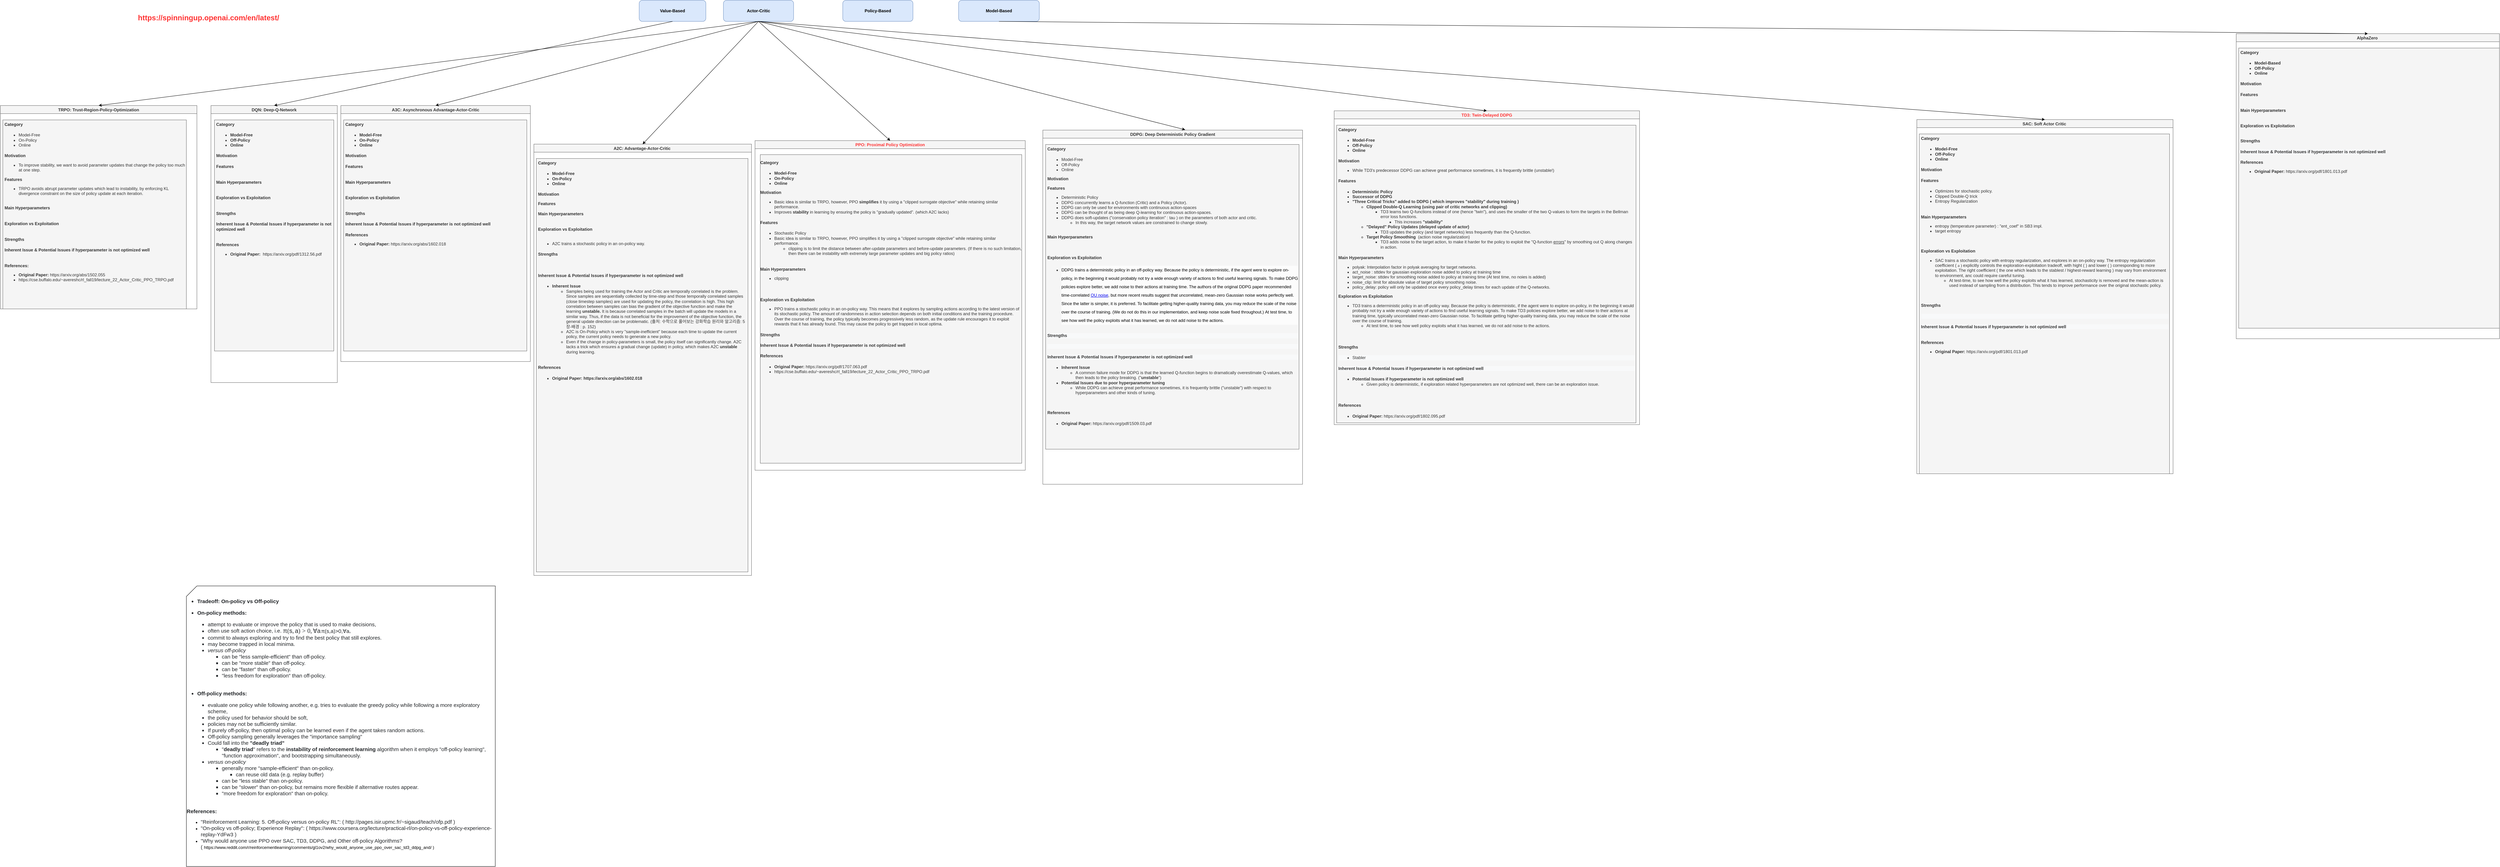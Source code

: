 <mxfile version="16.6.5" type="github">
  <diagram id="C6ajFAXD9YbaNOLWoi_T" name="Page-1">
    <mxGraphModel dx="4033" dy="826" grid="1" gridSize="10" guides="1" tooltips="1" connect="1" arrows="1" fold="1" page="1" pageScale="1" pageWidth="850" pageHeight="1100" math="0" shadow="0">
      <root>
        <mxCell id="0" />
        <mxCell id="1" parent="0" />
        <mxCell id="YbYtTpRhRQgzlhM_GOdo-1" value="&lt;b&gt;Policy-Based&lt;/b&gt;" style="rounded=1;whiteSpace=wrap;html=1;fillColor=#dae8fc;strokeColor=#6c8ebf;" parent="1" vertex="1">
          <mxGeometry x="270" y="20" width="200" height="60" as="geometry" />
        </mxCell>
        <mxCell id="YbYtTpRhRQgzlhM_GOdo-2" value="&lt;b&gt;Model-Based&lt;/b&gt;" style="rounded=1;whiteSpace=wrap;html=1;fillColor=#dae8fc;strokeColor=#6c8ebf;" parent="1" vertex="1">
          <mxGeometry x="600" y="20" width="230" height="60" as="geometry" />
        </mxCell>
        <mxCell id="YbYtTpRhRQgzlhM_GOdo-3" value="&lt;b&gt;Value-Based&lt;/b&gt;" style="rounded=1;whiteSpace=wrap;html=1;fillColor=#dae8fc;strokeColor=#6c8ebf;" parent="1" vertex="1">
          <mxGeometry x="-310" y="20" width="190" height="60" as="geometry" />
        </mxCell>
        <mxCell id="YbYtTpRhRQgzlhM_GOdo-5" value="A2C: Advantage-Actor-Critic " style="swimlane;rounded=0;labelBackgroundColor=none;sketch=0;fontColor=#333333;strokeColor=#666666;fillColor=#f5f5f5;" parent="1" vertex="1">
          <mxGeometry x="-610" y="430" width="620" height="1230" as="geometry" />
        </mxCell>
        <mxCell id="YbYtTpRhRQgzlhM_GOdo-6" value="&lt;h4&gt;Category&lt;/h4&gt;&lt;div&gt;&lt;ul&gt;&lt;li&gt;&lt;b&gt;Model-Free&lt;/b&gt;&lt;/li&gt;&lt;li&gt;&lt;b&gt;On-Policy&lt;/b&gt;&lt;/li&gt;&lt;li&gt;&lt;b&gt;Online&lt;/b&gt;&lt;/li&gt;&lt;/ul&gt;&lt;/div&gt;&lt;h4&gt;&lt;div&gt;&lt;/div&gt;&lt;/h4&gt;&lt;h4&gt;&lt;div&gt;&lt;div style=&quot;font-weight: 400&quot;&gt;&lt;b&gt;Motivation&lt;/b&gt;&lt;/div&gt;&lt;div style=&quot;font-weight: 400&quot;&gt;&lt;ul&gt;&lt;/ul&gt;&lt;/div&gt;&lt;/div&gt;&lt;div&gt;Features&lt;/div&gt;&lt;div style=&quot;font-weight: 400&quot;&gt;&lt;br&gt;&lt;/div&gt;&lt;div style=&quot;font-weight: 400&quot;&gt;&lt;b&gt;Main Hyperparameters&lt;/b&gt;&lt;/div&gt;&lt;div style=&quot;font-weight: 400&quot;&gt;&lt;b&gt;&lt;br&gt;&lt;/b&gt;&lt;/div&gt;&lt;/h4&gt;&lt;h4&gt;&lt;div style=&quot;font-weight: 400&quot;&gt;&lt;b&gt;Exploration vs Exploitation&lt;/b&gt;&lt;/div&gt;&lt;div&gt;&lt;b&gt;&lt;br&gt;&lt;/b&gt;&lt;/div&gt;&lt;div&gt;&lt;ul&gt;&lt;li&gt;&lt;span style=&quot;font-weight: 400&quot;&gt;A2C trains a stochastic policy in an on-policy way.&amp;nbsp;&lt;/span&gt;&lt;/li&gt;&lt;/ul&gt;&lt;/div&gt;&lt;div&gt;&lt;/div&gt;&lt;div&gt;&lt;div style=&quot;font-weight: 400&quot;&gt;&lt;/div&gt;&lt;div style=&quot;font-weight: 400&quot;&gt;&lt;ul&gt;&lt;/ul&gt;&lt;/div&gt;&lt;/div&gt;&lt;/h4&gt;&lt;h4 style=&quot;font-family: &amp;#34;helvetica&amp;#34;&quot;&gt;&lt;div style=&quot;display: inline&quot;&gt;Strengths&lt;/div&gt;&lt;/h4&gt;&lt;div&gt;&lt;div style=&quot;display: inline&quot;&gt;&lt;br&gt;&lt;/div&gt;&lt;/div&gt;&lt;h4&gt;&lt;div style=&quot;display: inline&quot;&gt;Inherent Issue &amp;amp; Potential Issues if hyperparameter is not optimized well&lt;/div&gt;&lt;/h4&gt;&lt;div&gt;&lt;ul&gt;&lt;li&gt;&lt;b&gt;Inherent Issue&lt;/b&gt;&lt;/li&gt;&lt;ul&gt;&lt;li&gt;Samples being used for training the Actor and Critic are temporally correlated is the problem. Since samples are sequentially collected by time-step and those temporally correlated samples (close timestep samples) are used for updating the policy, the correlation is high. This high correlation between samples can bias the gradient of the objective function and make the learning &lt;b&gt;unstable. &lt;/b&gt;It is because correlated samples in the batch will update the models in a similar way. Thus, if the data is not beneficial for the improvement of the objective function, the general update direction can be problematic. (출처: 수학으로 풀어보는 강화학습 원리와 알고리즘: 5장-배경 : p. 152)&lt;/li&gt;&lt;li&gt;A2C is On-Policy which is very &quot;sample-inefficient&quot; because each time to update the current policy, the current policy needs to generate a new policy.&lt;/li&gt;&lt;li&gt;Even if the change in policy-parameters is small, the policy itself can significantly change. A2C lacks a trick which ensures a gradual change (update) in policy, which makes A2C &lt;b&gt;unstable &lt;/b&gt;during learning.&lt;/li&gt;&lt;/ul&gt;&lt;/ul&gt;&lt;/div&gt;&lt;h4&gt;&lt;div&gt;&lt;br&gt;&lt;/div&gt;&lt;div&gt;References&lt;/div&gt;&lt;div&gt;&lt;ul&gt;&lt;/ul&gt;&lt;/div&gt;&lt;/h4&gt;&lt;h4&gt;&lt;div style=&quot;font-weight: 400&quot;&gt;&lt;/div&gt;&lt;div&gt;&lt;ul&gt;&lt;li&gt;&lt;b&gt;Original Paper:&amp;nbsp;&lt;/b&gt;https://arxiv.org/abs/1602.018&lt;/li&gt;&lt;/ul&gt;&lt;/div&gt;&lt;/h4&gt;" style="text;html=1;strokeColor=#666666;fillColor=#f5f5f5;spacing=5;spacingTop=-20;whiteSpace=wrap;overflow=hidden;rounded=0;labelBackgroundColor=none;sketch=0;fontColor=#333333;" parent="YbYtTpRhRQgzlhM_GOdo-5" vertex="1">
          <mxGeometry x="7" y="41" width="603" height="1179" as="geometry" />
        </mxCell>
        <mxCell id="YbYtTpRhRQgzlhM_GOdo-10" value="PPO: Proximal Policy Optimization" style="swimlane;rounded=0;labelBackgroundColor=none;sketch=0;fontColor=#FF3333;strokeColor=#666666;fillColor=#f5f5f5;startSize=23;whiteSpace=wrap;html=1;" parent="1" vertex="1">
          <mxGeometry x="20" y="420" width="770" height="940" as="geometry" />
        </mxCell>
        <mxCell id="YbYtTpRhRQgzlhM_GOdo-11" value="&lt;h4&gt;Category&lt;/h4&gt;&lt;div&gt;&lt;ul&gt;&lt;li&gt;&lt;b&gt;Model-Free&lt;/b&gt;&lt;/li&gt;&lt;li&gt;&lt;b&gt;On-Policy&lt;/b&gt;&lt;/li&gt;&lt;li&gt;&lt;b&gt;Online&lt;/b&gt;&lt;br&gt;&lt;/li&gt;&lt;/ul&gt;&lt;div&gt;&lt;b&gt;Motivation&lt;/b&gt;&lt;/div&gt;&lt;/div&gt;&lt;div&gt;&lt;ul&gt;&lt;li&gt;Basic idea is similar to TRPO, however, PPO &lt;b&gt;simplifies &lt;/b&gt;it by using a &quot;clipped surrogate objective&quot; while retaining similar performance.&lt;/li&gt;&lt;li&gt;Improves &lt;b&gt;stability &lt;/b&gt;in learning&lt;b&gt;&amp;nbsp;&lt;/b&gt;by ensuring the policy is &quot;gradually updated&quot;. (which A2C lacks)&lt;/li&gt;&lt;/ul&gt;&lt;/div&gt;&lt;h4&gt;Features&lt;br&gt;&lt;/h4&gt;&lt;div&gt;&lt;ul&gt;&lt;li&gt;Stochastic Policy&lt;/li&gt;&lt;li&gt;Basic idea is similar to TRPO, however, PPO simplifies it by using a &quot;clipped surrogate objective&quot; while retaining similar performance.&lt;/li&gt;&lt;ul&gt;&lt;li&gt;clipping is to limit the distance between after-update parameters and before-update parameters. (If there is no such limitation, then there can be instability with extremely large parameter updates and big policy ratios)&lt;/li&gt;&lt;/ul&gt;&lt;/ul&gt;&lt;/div&gt;&lt;h4&gt;&lt;div style=&quot;font-weight: 400&quot;&gt;&lt;br&gt;&lt;/div&gt;&lt;div style=&quot;font-weight: 400&quot;&gt;&lt;b&gt;Main Hyperparameters&lt;/b&gt;&lt;/div&gt;&lt;div&gt;&lt;ul&gt;&lt;li&gt;&lt;span style=&quot;font-weight: normal&quot;&gt;clipping&amp;nbsp;&lt;/span&gt;&lt;/li&gt;&lt;/ul&gt;&lt;/div&gt;&lt;/h4&gt;&lt;div&gt;&lt;div style=&quot;display: inline&quot;&gt;&lt;br&gt;&lt;/div&gt;&lt;/div&gt;&lt;h4&gt;&lt;div style=&quot;font-weight: 400&quot;&gt;&lt;b&gt;Exploration vs Exploitation&lt;/b&gt;&lt;/div&gt;&lt;div&gt;&lt;ul&gt;&lt;li&gt;&lt;span style=&quot;font-weight: normal&quot;&gt;PPO trains a stochastic policy in an on-policy way. This means that it explores by sampling actions according to the latest version of its stochastic policy. The amount of randomness in action selection depends on both initial conditions and the training procedure. Over the course of training, the policy typically becomes progressively less random, as the update rule encourages it to exploit rewards that it has already found. This may cause the policy to get trapped in local optima.&lt;/span&gt;&lt;/li&gt;&lt;/ul&gt;&lt;/div&gt;&lt;div&gt;&lt;div style=&quot;font-weight: 400&quot;&gt;&lt;/div&gt;&lt;div style=&quot;font-weight: 400&quot;&gt;&lt;ul&gt;&lt;/ul&gt;&lt;/div&gt;&lt;/div&gt;&lt;/h4&gt;&lt;div&gt;&lt;h4 style=&quot;font-family: &amp;#34;helvetica&amp;#34;&quot;&gt;&lt;div style=&quot;display: inline&quot;&gt;&lt;/div&gt;&lt;/h4&gt;&lt;h4 style=&quot;font-family: &amp;#34;helvetica&amp;#34;&quot;&gt;&lt;div style=&quot;display: inline&quot;&gt;Strengths&lt;/div&gt;&lt;/h4&gt;&lt;h4 style=&quot;font-family: &amp;#34;helvetica&amp;#34;&quot;&gt;&lt;div style=&quot;display: inline&quot;&gt;Inherent Issue &amp;amp; Potential Issues if hyperparameter is not optimized well&lt;/div&gt;&lt;/h4&gt;&lt;/div&gt;&lt;div&gt;&lt;ul&gt;&lt;/ul&gt;&lt;/div&gt;&lt;h4&gt;&lt;span&gt;References&lt;/span&gt;&lt;br&gt;&lt;/h4&gt;&lt;h4&gt;&lt;div&gt;&lt;ul&gt;&lt;li style=&quot;font-weight: 400&quot;&gt;&lt;b&gt;Original Paper:&amp;nbsp;&lt;/b&gt;https://arxiv.org/pdf/1707.063.pdf&lt;/li&gt;&lt;li&gt;&lt;span style=&quot;font-weight: 400&quot;&gt;https://cse.buffalo.edu/~avereshc/rl_fall19/lecture_22_Actor_Critic_PPO_TRPO.pdf&lt;/span&gt;&lt;br&gt;&lt;/li&gt;&lt;/ul&gt;&lt;/div&gt;&lt;/h4&gt;" style="text;html=1;strokeColor=#666666;fillColor=#f5f5f5;spacing=5;spacingTop=-20;whiteSpace=wrap;overflow=width;rounded=0;labelBackgroundColor=none;sketch=0;fontColor=#333333;autosize=0;resizeWidth=0;resizeHeight=0;portConstraint=east;resizable=1;" parent="YbYtTpRhRQgzlhM_GOdo-10" vertex="1">
          <mxGeometry x="15" y="40" width="745" height="880" as="geometry" />
        </mxCell>
        <mxCell id="TKeSVajwGm7OFkNbOXrX-13" style="edgeStyle=orthogonalEdgeStyle;rounded=0;orthogonalLoop=1;jettySize=auto;html=1;exitX=1;exitY=0.5;exitDx=0;exitDy=0;fontColor=#FF3333;" parent="YbYtTpRhRQgzlhM_GOdo-10" source="YbYtTpRhRQgzlhM_GOdo-11" target="YbYtTpRhRQgzlhM_GOdo-11" edge="1">
          <mxGeometry relative="1" as="geometry" />
        </mxCell>
        <mxCell id="YbYtTpRhRQgzlhM_GOdo-12" value="A3C: Asynchronous Advantage-Actor-Critic" style="swimlane;rounded=0;labelBackgroundColor=none;sketch=0;fontColor=#333333;strokeColor=#666666;fillColor=#f5f5f5;" parent="1" vertex="1">
          <mxGeometry x="-1160" y="320" width="540" height="730" as="geometry" />
        </mxCell>
        <mxCell id="YbYtTpRhRQgzlhM_GOdo-13" value="&lt;h4&gt;Category&lt;/h4&gt;&lt;div&gt;&lt;ul&gt;&lt;li&gt;&lt;b&gt;Model-Free&lt;/b&gt;&lt;/li&gt;&lt;li&gt;&lt;b&gt;On-Policy&lt;/b&gt;&lt;/li&gt;&lt;li&gt;&lt;b&gt;Online&lt;/b&gt;&lt;/li&gt;&lt;/ul&gt;&lt;/div&gt;&lt;h4&gt;&lt;div style=&quot;font-weight: 400&quot;&gt;&lt;b&gt;Motivation&lt;/b&gt;&lt;/div&gt;&lt;div style=&quot;font-weight: 400&quot;&gt;&lt;ul&gt;&lt;/ul&gt;&lt;/div&gt;&lt;/h4&gt;&lt;h4&gt;Features&lt;br&gt;&lt;/h4&gt;&lt;h4&gt;&lt;div style=&quot;font-weight: 400&quot;&gt;&lt;br&gt;&lt;/div&gt;&lt;div style=&quot;font-weight: 400&quot;&gt;&lt;b&gt;Main Hyperparameters&lt;/b&gt;&lt;/div&gt;&lt;div style=&quot;font-weight: 400&quot;&gt;&lt;b&gt;&lt;br&gt;&lt;/b&gt;&lt;/div&gt;&lt;/h4&gt;&lt;h4&gt;&lt;div style=&quot;font-weight: 400&quot;&gt;&lt;b&gt;Exploration vs Exploitation&lt;/b&gt;&lt;/div&gt;&lt;div&gt;&lt;b&gt;&lt;br&gt;&lt;/b&gt;&lt;/div&gt;&lt;div&gt;&lt;/div&gt;&lt;/h4&gt;&lt;h4 style=&quot;font-family: &amp;#34;helvetica&amp;#34;&quot;&gt;&lt;div style=&quot;display: inline&quot;&gt;Strengths&lt;/div&gt;&lt;/h4&gt;&lt;h4&gt;&lt;div style=&quot;font-weight: 400&quot;&gt;&lt;/div&gt;&lt;/h4&gt;&lt;h4&gt;&lt;div style=&quot;display: inline&quot;&gt;Inherent Issue &amp;amp; Potential Issues if hyperparameter is not optimized well&lt;/div&gt;&lt;/h4&gt;&lt;h4&gt;&lt;div style=&quot;font-weight: 400&quot;&gt;&lt;ul&gt;&lt;/ul&gt;&lt;/div&gt;&lt;/h4&gt;&lt;h4&gt;&lt;div style=&quot;font-weight: 400&quot;&gt;&lt;b&gt;References&lt;/b&gt;&lt;/div&gt;&lt;div style=&quot;font-weight: 400&quot;&gt;&lt;ul&gt;&lt;li&gt;&lt;b&gt;Original Paper:&amp;nbsp;&lt;/b&gt;https://arxiv.org/abs/1602.018&lt;/li&gt;&lt;/ul&gt;&lt;/div&gt;&lt;/h4&gt;" style="text;html=1;strokeColor=#666666;fillColor=#f5f5f5;spacing=5;spacingTop=-20;whiteSpace=wrap;overflow=hidden;rounded=0;labelBackgroundColor=none;sketch=0;fontColor=#333333;" parent="YbYtTpRhRQgzlhM_GOdo-12" vertex="1">
          <mxGeometry x="8" y="41" width="522" height="659" as="geometry" />
        </mxCell>
        <mxCell id="YbYtTpRhRQgzlhM_GOdo-14" value="DDPG: Deep Deterministic Policy Gradient" style="swimlane;rounded=0;labelBackgroundColor=none;sketch=0;fontColor=#333333;strokeColor=#666666;fillColor=#f5f5f5;" parent="1" vertex="1">
          <mxGeometry x="840" y="390" width="740" height="1010" as="geometry" />
        </mxCell>
        <mxCell id="YbYtTpRhRQgzlhM_GOdo-15" value="&lt;h4&gt;Category&lt;/h4&gt;&lt;div&gt;&lt;ul&gt;&lt;li&gt;Model-Free&lt;/li&gt;&lt;li&gt;Off-Policy&lt;/li&gt;&lt;li&gt;Online&lt;/li&gt;&lt;/ul&gt;&lt;div&gt;&lt;div&gt;&lt;b&gt;Motivation&lt;/b&gt;&lt;/div&gt;&lt;div&gt;&lt;ul&gt;&lt;/ul&gt;&lt;/div&gt;&lt;/div&gt;&lt;div&gt;&lt;b&gt;Features&lt;/b&gt;&lt;/div&gt;&lt;div&gt;&lt;ul&gt;&lt;li&gt;Deterministic Policy&lt;/li&gt;&lt;li&gt;DDPG concurrently learns a Q-function (Critic) and a Policy (Actor).&lt;/li&gt;&lt;li&gt;DDPG can only be used for environments with continuous action-spaces&lt;/li&gt;&lt;li&gt;DDPG can be thought of as being deep Q-learning for continuous action-spaces.&lt;/li&gt;&lt;li&gt;DDPG does soft-updates (&quot;conservation policy iteration&quot; : tau ) on the parameters of both actor and critic.&lt;/li&gt;&lt;ul&gt;&lt;li&gt;In this way, the target network values are constrained to change slowly.&amp;nbsp;&lt;/li&gt;&lt;/ul&gt;&lt;/ul&gt;&lt;/div&gt;&lt;div&gt;&lt;br&gt;&lt;/div&gt;&lt;/div&gt;&lt;div&gt;&lt;b&gt;Main Hyperparameters&lt;/b&gt;&lt;/div&gt;&lt;div&gt;&lt;b&gt;&lt;br&gt;&lt;/b&gt;&lt;/div&gt;&lt;div&gt;&lt;b&gt;&lt;br&gt;&lt;/b&gt;&lt;/div&gt;&lt;div&gt;&lt;h4&gt;&lt;div style=&quot;font-weight: 400&quot;&gt;&lt;b&gt;Exploration&lt;/b&gt;&lt;b&gt;&amp;nbsp;vs Exploitation&lt;/b&gt;&lt;/div&gt;&lt;/h4&gt;&lt;h4&gt;&lt;ul&gt;&lt;li&gt;&lt;p style=&quot;box-sizing: border-box ; line-height: 24px ; margin: 0px 0px 24px ; color: rgb(0 , 0 , 0) ; font-weight: 400 ; background-color: rgb(252 , 252 , 252)&quot;&gt;&lt;font style=&quot;font-size: 12px&quot;&gt;DDPG trains a deterministic policy in an off-policy way. Because the policy is deterministic, if the agent were to explore on-policy, in the beginning it would probably not try a wide enough variety of actions to find useful learning signals. To make DDPG policies explore better, we add noise to their actions at training time. The authors of the original DDPG paper recommended time-correlated&amp;nbsp;&lt;a class=&quot;reference external&quot; href=&quot;https://en.wikipedia.org/wiki/Ornstein%E2%80%93Uhlenbeck_process&quot; style=&quot;box-sizing: border-box ; cursor: pointer&quot;&gt;OU noise&lt;/a&gt;, but more recent results suggest that uncorrelated, mean-zero Gaussian noise works perfectly well. Since the latter is simpler, it is preferred. To facilitate getting higher-quality training data, you may reduce the scale of the noise over the course of training. (We do not do this in our implementation, and keep noise scale fixed throughout.)&amp;nbsp;&lt;/font&gt;At test time, to see how well the policy exploits what it has learned, we do not add noise to the actions.&lt;/p&gt;&lt;/li&gt;&lt;/ul&gt;&lt;/h4&gt;&lt;h4 style=&quot;color: rgb(51 , 51 , 51) ; font-family: &amp;#34;helvetica&amp;#34; ; font-size: 12px ; font-style: normal ; letter-spacing: normal ; text-align: left ; text-indent: 0px ; text-transform: none ; word-spacing: 0px ; background-color: rgb(248 , 249 , 250)&quot;&gt;&lt;div style=&quot;display: inline&quot;&gt;Strengths&lt;/div&gt;&lt;/h4&gt;&lt;h4 style=&quot;color: rgb(51 , 51 , 51) ; font-family: &amp;#34;helvetica&amp;#34; ; font-size: 12px ; font-style: normal ; letter-spacing: normal ; text-align: left ; text-indent: 0px ; text-transform: none ; word-spacing: 0px ; background-color: rgb(248 , 249 , 250)&quot;&gt;&lt;div style=&quot;display: inline&quot;&gt;&lt;br&gt;&lt;/div&gt;&lt;/h4&gt;&lt;h4 style=&quot;color: rgb(51 , 51 , 51) ; font-family: &amp;#34;helvetica&amp;#34; ; font-size: 12px ; font-style: normal ; letter-spacing: normal ; text-align: left ; text-indent: 0px ; text-transform: none ; word-spacing: 0px ; background-color: rgb(248 , 249 , 250)&quot;&gt;&lt;div style=&quot;display: inline&quot;&gt;Inherent Issue &amp;amp; Potential Issues if hyperparameter is not optimized well&lt;/div&gt;&lt;/h4&gt;&lt;/div&gt;&lt;div&gt;&lt;ul&gt;&lt;li&gt;&lt;b&gt;Inherent Issue&lt;/b&gt;&lt;/li&gt;&lt;ul&gt;&lt;li&gt;A common failure mode for DDPG is that the learned Q-function begins to dramatically overestimate Q-values, which then leads to the policy breaking. (&quot;&lt;b&gt;unstable&lt;/b&gt;&quot;)&lt;/li&gt;&lt;/ul&gt;&lt;li&gt;&lt;b&gt;Potential Issues due to poor hyperparameter tuning&lt;/b&gt;&lt;/li&gt;&lt;ul&gt;&lt;li&gt;&lt;div style=&quot;display: inline&quot;&gt;While DDPG can achieve great performance sometimes, it is frequently brittle (&quot;unstable&quot;) with respect to hyperparameters and other kinds of tuning.&lt;/div&gt;&lt;/li&gt;&lt;/ul&gt;&lt;/ul&gt;&lt;div style=&quot;font-weight: bold&quot;&gt;&lt;b&gt;&lt;br&gt;&lt;/b&gt;&lt;/div&gt;&lt;div style=&quot;font-weight: bold&quot;&gt;&lt;h4&gt;References&lt;br&gt;&lt;/h4&gt;&lt;h4&gt;&lt;ul&gt;&lt;/ul&gt;&lt;/h4&gt;&lt;/div&gt;&lt;ul&gt;&lt;li&gt;&lt;b style=&quot;font-weight: bold&quot;&gt;Original Paper:&amp;nbsp;&lt;/b&gt;https://arxiv.org/pdf/1509.03.pdf&lt;/li&gt;&lt;/ul&gt;&lt;/div&gt;" style="text;html=1;strokeColor=#666666;fillColor=#f5f5f5;spacing=5;spacingTop=-20;whiteSpace=wrap;overflow=hidden;rounded=0;labelBackgroundColor=none;sketch=0;fontColor=#333333;" parent="YbYtTpRhRQgzlhM_GOdo-14" vertex="1">
          <mxGeometry x="8" y="41" width="722" height="869" as="geometry" />
        </mxCell>
        <mxCell id="YbYtTpRhRQgzlhM_GOdo-16" value="TD3: Twin-Delayed DDPG" style="swimlane;rounded=0;labelBackgroundColor=none;sketch=0;fontColor=#FF3333;strokeColor=#666666;fillColor=#f5f5f5;" parent="1" vertex="1">
          <mxGeometry x="1670" y="335" width="870" height="895" as="geometry" />
        </mxCell>
        <mxCell id="YbYtTpRhRQgzlhM_GOdo-17" value="&lt;h4&gt;Category&lt;/h4&gt;&lt;ul&gt;&lt;li&gt;&lt;b&gt;Model-Free&lt;/b&gt;&lt;/li&gt;&lt;li&gt;&lt;b&gt;Off-Policy&lt;/b&gt;&lt;/li&gt;&lt;li&gt;&lt;b&gt;Online&lt;/b&gt;&lt;/li&gt;&lt;/ul&gt;&lt;h4&gt;&lt;div style=&quot;font-weight: 400&quot;&gt;&lt;b&gt;Motivation&lt;/b&gt;&lt;/div&gt;&lt;div&gt;&lt;ul&gt;&lt;li&gt;&lt;span style=&quot;font-weight: normal&quot;&gt;While TD3&#39;s predecessor DDPG can achieve great performance sometimes, it is frequently brittle (unstable!)&lt;/span&gt;&lt;/li&gt;&lt;/ul&gt;&lt;/div&gt;&lt;div style=&quot;font-weight: 400&quot;&gt;&lt;ul&gt;&lt;/ul&gt;&lt;/div&gt;&lt;/h4&gt;&lt;h4&gt;Features&lt;br&gt;&lt;/h4&gt;&lt;div&gt;&lt;ul&gt;&lt;li&gt;&lt;b&gt;Deterministic Policy&lt;/b&gt;&lt;/li&gt;&lt;li&gt;&lt;b&gt;Successor of DDPG&lt;/b&gt;&lt;/li&gt;&lt;li&gt;&lt;b&gt;&quot;Three Critical Tricks&quot; added to DDPG ( which improves &quot;stability&quot; during training )&lt;/b&gt;&lt;/li&gt;&lt;ul&gt;&lt;li&gt;&lt;b&gt;Clipped Double-Q Learning (using pair of critic networks and clipping)&lt;/b&gt;&lt;/li&gt;&lt;ul&gt;&lt;li&gt;TD3 learns two Q-functions instead of one (hence &quot;twin&quot;), and uses the smaller of the two Q-values to form the targets in the Bellman error loss functions.&amp;nbsp;&lt;/li&gt;&lt;ul&gt;&lt;li&gt;This increases &lt;b&gt;&quot;stability&quot;&lt;/b&gt;&lt;/li&gt;&lt;/ul&gt;&lt;/ul&gt;&lt;li&gt;&lt;b&gt;&quot;Delayed&quot; Policy Updates (delayed update of actor)&lt;/b&gt;&lt;/li&gt;&lt;ul&gt;&lt;li&gt;TD3 updates the policy (and target networks) less frequently than the Q-function.&lt;/li&gt;&lt;/ul&gt;&lt;li&gt;&lt;b&gt;Target Policy Smoothing&amp;nbsp; &lt;/b&gt;(action noise regularization)&lt;/li&gt;&lt;ul&gt;&lt;li&gt;TD3 adds noise to the target action, to make it harder for the policy to exploit the &quot;Q-function &lt;u&gt;errors&lt;/u&gt;&quot; by smoothing out Q along changes in action.&lt;/li&gt;&lt;/ul&gt;&lt;/ul&gt;&lt;/ul&gt;&lt;/div&gt;&lt;h4&gt;&lt;div style=&quot;font-weight: 400&quot;&gt;&lt;b&gt;Main Hyperparameters&lt;/b&gt;&lt;/div&gt;&lt;div&gt;&lt;ul&gt;&lt;li&gt;&lt;span style=&quot;font-weight: normal&quot;&gt;polyak: Interpolation factor in polyak averaging for target networks.&lt;/span&gt;&lt;/li&gt;&lt;li&gt;&lt;span style=&quot;font-weight: normal&quot;&gt;act_noise : sttdev for gaussian exploration noise added to policy at training time&lt;/span&gt;&lt;/li&gt;&lt;li&gt;&lt;span style=&quot;font-weight: normal&quot;&gt;target_noise: sttdev for smoothing noise added to policy at training time (At test time, no noies is added)&lt;/span&gt;&lt;/li&gt;&lt;li&gt;&lt;span style=&quot;font-weight: normal&quot;&gt;noise_clip: limit for absolute value of target policy smoothing noise.&lt;/span&gt;&lt;/li&gt;&lt;li&gt;&lt;span style=&quot;font-weight: normal&quot;&gt;policy_delay: policy will only be updated once every policy_delay times for each update of the Q-networks.&lt;/span&gt;&lt;/li&gt;&lt;/ul&gt;&lt;/div&gt;&lt;div style=&quot;font-weight: 400&quot;&gt;&lt;b&gt;Exploration vs Exploitation&lt;/b&gt;&lt;/div&gt;&lt;div&gt;&lt;ul&gt;&lt;li&gt;&lt;span style=&quot;font-weight: normal&quot;&gt;TD3 trains a deterministic policy in an off-policy way. Because the policy is deterministic, if the agent were to explore on-policy, in the beginning it would probably not try a wide enough variety of actions to find useful learning signals. To make TD3 policies explore better, we add noise to their actions at training time, typically uncorrelated mean-zero Gaussian noise. To facilitate getting higher-quality training data, you may reduce the scale of the noise over the course of training.&amp;nbsp;&lt;/span&gt;&lt;/li&gt;&lt;ul&gt;&lt;li&gt;&lt;span style=&quot;font-weight: normal&quot;&gt;At test time, to see how well policy exploits what it has learned, we do not add noise to the actions.&lt;/span&gt;&lt;/li&gt;&lt;/ul&gt;&lt;/ul&gt;&lt;/div&gt;&lt;/h4&gt;&lt;h4 style=&quot;color: rgb(51 , 51 , 51) ; font-family: &amp;#34;helvetica&amp;#34; ; font-size: 12px ; font-style: normal ; letter-spacing: normal ; text-align: left ; text-indent: 0px ; text-transform: none ; word-spacing: 0px ; background-color: rgb(248 , 249 , 250)&quot;&gt;&lt;div style=&quot;display: inline&quot;&gt;&lt;/div&gt;&lt;/h4&gt;&lt;h4 style=&quot;font-family: &amp;#34;helvetica&amp;#34;&quot;&gt;&lt;div style=&quot;display: inline&quot;&gt;&lt;br&gt;&lt;/div&gt;&lt;/h4&gt;&lt;h4 style=&quot;font-family: &amp;#34;helvetica&amp;#34;&quot;&gt;&lt;div style=&quot;display: inline&quot;&gt;Strengths&lt;/div&gt;&lt;/h4&gt;&lt;h4 style=&quot;color: rgb(51 , 51 , 51) ; font-family: &amp;#34;helvetica&amp;#34; ; font-size: 12px ; font-style: normal ; letter-spacing: normal ; text-align: left ; text-indent: 0px ; text-transform: none ; word-spacing: 0px ; background-color: rgb(248 , 249 , 250)&quot;&gt;&lt;ul&gt;&lt;li&gt;&lt;div style=&quot;display: inline ; font-weight: normal&quot;&gt;Stabler&lt;/div&gt;&lt;/li&gt;&lt;/ul&gt;&lt;/h4&gt;&lt;h4 style=&quot;color: rgb(51 , 51 , 51) ; font-family: &amp;#34;helvetica&amp;#34; ; font-size: 12px ; font-style: normal ; letter-spacing: normal ; text-align: left ; text-indent: 0px ; text-transform: none ; word-spacing: 0px ; background-color: rgb(248 , 249 , 250)&quot;&gt;&lt;div style=&quot;display: inline&quot;&gt;Inherent Issue &amp;amp; Potential Issues if hyperparameter is not optimized well&lt;/div&gt;&lt;/h4&gt;&lt;h4&gt;&lt;ul&gt;&lt;li&gt;Potential Issues if hyperparameter is not optimized well&lt;div style=&quot;font-weight: 400&quot;&gt;&lt;/div&gt;&lt;/li&gt;&lt;ul&gt;&lt;li&gt;&lt;span style=&quot;font-weight: normal&quot;&gt;Given policy is deterministic, if exploration related hyperparameters are not optimized well, there can be an exploration issue.&lt;/span&gt;&lt;/li&gt;&lt;/ul&gt;&lt;/ul&gt;&lt;/h4&gt;&lt;h4&gt;&lt;br&gt;&lt;/h4&gt;&lt;h4&gt;References&lt;/h4&gt;&lt;h4&gt;&lt;div style=&quot;font-weight: 400&quot;&gt;&lt;ul&gt;&lt;li&gt;&lt;b&gt;Original Paper:&amp;nbsp;&lt;/b&gt;https://arxiv.org/pdf/1802.095.pdf&lt;/li&gt;&lt;/ul&gt;&lt;/div&gt;&lt;/h4&gt;" style="text;html=1;strokeColor=#666666;fillColor=#f5f5f5;spacing=5;spacingTop=-20;whiteSpace=wrap;overflow=hidden;rounded=0;labelBackgroundColor=none;sketch=0;fontColor=#333333;" parent="YbYtTpRhRQgzlhM_GOdo-16" vertex="1">
          <mxGeometry x="7" y="41" width="853" height="849" as="geometry" />
        </mxCell>
        <mxCell id="YbYtTpRhRQgzlhM_GOdo-18" value="SAC: Soft Actor Critic " style="swimlane;rounded=0;labelBackgroundColor=none;sketch=0;fontColor=#333333;strokeColor=#666666;fillColor=#f5f5f5;" parent="1" vertex="1">
          <mxGeometry x="3330" y="360" width="730" height="1010" as="geometry" />
        </mxCell>
        <mxCell id="YbYtTpRhRQgzlhM_GOdo-19" value="&lt;h4&gt;Category&lt;/h4&gt;&lt;div&gt;&lt;ul&gt;&lt;li&gt;&lt;b&gt;Model-Free&lt;/b&gt;&lt;/li&gt;&lt;li&gt;&lt;b&gt;Off-Policy&lt;/b&gt;&lt;/li&gt;&lt;li&gt;&lt;b&gt;Online&lt;/b&gt;&lt;/li&gt;&lt;/ul&gt;&lt;/div&gt;&lt;h4&gt;&lt;div style=&quot;font-weight: 400&quot;&gt;&lt;b&gt;Motivation&lt;/b&gt;&lt;/div&gt;&lt;div style=&quot;font-weight: 400&quot;&gt;&lt;ul&gt;&lt;/ul&gt;&lt;/div&gt;&lt;/h4&gt;&lt;h4&gt;Features&lt;br&gt;&lt;/h4&gt;&lt;div&gt;&lt;ul&gt;&lt;li&gt;Optimizes for stochastic policy.&lt;/li&gt;&lt;li&gt;Clipped Double-Q trick&lt;/li&gt;&lt;li&gt;Entropy Regularization&lt;/li&gt;&lt;/ul&gt;&lt;/div&gt;&lt;h4&gt;&lt;div style=&quot;font-weight: 400&quot;&gt;&lt;br&gt;&lt;/div&gt;&lt;div style=&quot;font-weight: 400&quot;&gt;&lt;b&gt;Main Hyperparameters&lt;/b&gt;&lt;/div&gt;&lt;div&gt;&lt;ul&gt;&lt;li&gt;&lt;span style=&quot;font-weight: normal&quot;&gt;entropy (temperature parameter) : &quot;ent_coef&quot; in SB3 impl.&lt;/span&gt;&lt;/li&gt;&lt;li&gt;&lt;span style=&quot;font-weight: normal&quot;&gt;target entropy&lt;/span&gt;&lt;/li&gt;&lt;/ul&gt;&lt;/div&gt;&lt;div style=&quot;font-weight: 400&quot;&gt;&lt;b&gt;&lt;br&gt;&lt;/b&gt;&lt;/div&gt;&lt;/h4&gt;&lt;h4&gt;&lt;div style=&quot;font-weight: 400&quot;&gt;&lt;b&gt;Exploration vs Exploitation&lt;/b&gt;&lt;/div&gt;&lt;div&gt;&lt;ul&gt;&lt;li&gt;&lt;span style=&quot;font-weight: normal&quot;&gt;SAC trains a stochastic policy with entropy regularization, and explores in an on-policy way. The entropy regularization coefficient (&amp;nbsp;&lt;font face=&quot;symbol&quot;&gt;a ) &lt;/font&gt;explicitly controls the exploration-exploitation tradeoff, with hight ( ) and lower ( ) corresponding to more exploitation. The right coefficient ( the one which leads to the stablest / highest-reward learning ) may vary from environment to environment, anc could require careful tuning.&lt;/span&gt;&lt;/li&gt;&lt;ul&gt;&lt;li&gt;&lt;span style=&quot;font-weight: normal&quot;&gt;At test-time, to see how well the policy exploits what it has learned, stochasticity is removed and the mean-action is used instead of sampling from a distribution. This tends to improve performance over the original stochastic policy.&lt;/span&gt;&lt;/li&gt;&lt;/ul&gt;&lt;/ul&gt;&lt;/div&gt;&lt;div style=&quot;font-weight: 400&quot;&gt;&lt;br&gt;&lt;/div&gt;&lt;/h4&gt;&lt;h4&gt;&lt;div style=&quot;font-weight: 400&quot;&gt;&lt;/div&gt;&lt;div style=&quot;font-weight: 400&quot;&gt;&lt;ul&gt;&lt;/ul&gt;&lt;/div&gt;&lt;/h4&gt;&lt;h4 style=&quot;color: rgb(51 , 51 , 51) ; font-family: &amp;#34;helvetica&amp;#34; ; font-size: 12px ; font-style: normal ; letter-spacing: normal ; text-align: left ; text-indent: 0px ; text-transform: none ; word-spacing: 0px ; background-color: rgb(248 , 249 , 250)&quot;&gt;&lt;div style=&quot;display: inline&quot;&gt;&lt;/div&gt;&lt;/h4&gt;&lt;h4 style=&quot;font-family: &amp;#34;helvetica&amp;#34;&quot;&gt;&lt;div style=&quot;display: inline&quot;&gt;Strengths&lt;/div&gt;&lt;/h4&gt;&lt;h4 style=&quot;color: rgb(51 , 51 , 51) ; font-family: &amp;#34;helvetica&amp;#34; ; font-size: 12px ; font-style: normal ; letter-spacing: normal ; text-align: left ; text-indent: 0px ; text-transform: none ; word-spacing: 0px ; background-color: rgb(248 , 249 , 250)&quot;&gt;&lt;div style=&quot;display: inline&quot;&gt;&lt;br&gt;&lt;/div&gt;&lt;/h4&gt;&lt;h4 style=&quot;color: rgb(51 , 51 , 51) ; font-family: &amp;#34;helvetica&amp;#34; ; font-size: 12px ; font-style: normal ; letter-spacing: normal ; text-align: left ; text-indent: 0px ; text-transform: none ; word-spacing: 0px ; background-color: rgb(248 , 249 , 250)&quot;&gt;&lt;div style=&quot;display: inline&quot;&gt;Inherent Issue &amp;amp; Potential Issues if hyperparameter is not optimized well&lt;/div&gt;&lt;/h4&gt;&lt;h4&gt;&lt;div style=&quot;font-weight: 400&quot;&gt;&lt;/div&gt;&lt;div style=&quot;font-weight: 400&quot;&gt;&lt;br&gt;&lt;/div&gt;&lt;div style=&quot;font-weight: 400&quot;&gt;&lt;b&gt;References&lt;/b&gt;&lt;/div&gt;&lt;div style=&quot;font-weight: 400&quot;&gt;&lt;ul&gt;&lt;li&gt;&lt;b&gt;Original Paper:&amp;nbsp;&lt;/b&gt;https://arxiv.org/pdf/1801.013.pdf&lt;/li&gt;&lt;/ul&gt;&lt;/div&gt;&lt;/h4&gt;" style="text;html=1;strokeColor=#666666;fillColor=#f5f5f5;spacing=5;spacingTop=-20;whiteSpace=wrap;overflow=hidden;rounded=0;labelBackgroundColor=none;sketch=0;fontColor=#333333;" parent="YbYtTpRhRQgzlhM_GOdo-18" vertex="1">
          <mxGeometry x="7" y="41" width="713" height="969" as="geometry" />
        </mxCell>
        <mxCell id="YbYtTpRhRQgzlhM_GOdo-23" value="DQN: Deep-Q-Network" style="swimlane;rounded=0;labelBackgroundColor=none;sketch=0;fontColor=#333333;strokeColor=#666666;fillColor=#f5f5f5;" parent="1" vertex="1">
          <mxGeometry x="-1530" y="320" width="360" height="790" as="geometry" />
        </mxCell>
        <mxCell id="YbYtTpRhRQgzlhM_GOdo-24" value="&lt;h4&gt;Category&lt;/h4&gt;&lt;div&gt;&lt;ul&gt;&lt;li&gt;&lt;b&gt;Model-Free&lt;/b&gt;&lt;/li&gt;&lt;li&gt;&lt;b&gt;Off-Policy&lt;/b&gt;&lt;/li&gt;&lt;li&gt;&lt;b&gt;Online&lt;/b&gt;&lt;/li&gt;&lt;/ul&gt;&lt;/div&gt;&lt;h4&gt;&lt;div style=&quot;font-weight: 400&quot;&gt;&lt;b&gt;Motivation&lt;/b&gt;&lt;/div&gt;&lt;div style=&quot;font-weight: 400&quot;&gt;&lt;ul&gt;&lt;/ul&gt;&lt;/div&gt;&lt;/h4&gt;&lt;h4&gt;Features&lt;br&gt;&lt;/h4&gt;&lt;h4&gt;&lt;div style=&quot;font-weight: 400&quot;&gt;&lt;br&gt;&lt;/div&gt;&lt;div style=&quot;font-weight: 400&quot;&gt;&lt;b&gt;Main Hyperparameters&lt;/b&gt;&lt;/div&gt;&lt;div style=&quot;font-weight: 400&quot;&gt;&lt;b&gt;&lt;br&gt;&lt;/b&gt;&lt;/div&gt;&lt;/h4&gt;&lt;h4&gt;&lt;div style=&quot;font-weight: 400&quot;&gt;&lt;b&gt;Exploration vs Exploitation&lt;/b&gt;&lt;/div&gt;&lt;div&gt;&lt;b&gt;&lt;br&gt;&lt;/b&gt;&lt;/div&gt;&lt;div&gt;&lt;/div&gt;&lt;/h4&gt;&lt;h4 style=&quot;font-family: &amp;#34;helvetica&amp;#34;&quot;&gt;&lt;div style=&quot;display: inline&quot;&gt;Strengths&lt;/div&gt;&lt;/h4&gt;&lt;h4&gt;&lt;div style=&quot;font-weight: 400&quot;&gt;&lt;/div&gt;&lt;/h4&gt;&lt;h4&gt;&lt;div style=&quot;display: inline&quot;&gt;Inherent Issue &amp;amp; Potential Issues if hyperparameter is not optimized well&lt;/div&gt;&lt;/h4&gt;&lt;h4&gt;&lt;div style=&quot;font-weight: 400&quot;&gt;&lt;ul&gt;&lt;/ul&gt;&lt;/div&gt;&lt;/h4&gt;&lt;h4&gt;&lt;/h4&gt;&lt;h4&gt;&lt;div style=&quot;font-weight: 400&quot;&gt;&lt;/div&gt;&lt;div style=&quot;font-weight: 400&quot;&gt;&lt;b&gt;&lt;br&gt;&lt;/b&gt;&lt;/div&gt;&lt;div style=&quot;font-weight: 400&quot;&gt;&lt;b&gt;References&lt;/b&gt;&lt;br&gt;&lt;/div&gt;&lt;div style=&quot;font-weight: 400&quot;&gt;&lt;ul&gt;&lt;li&gt;&lt;b&gt;Original Paper:&amp;nbsp;&amp;nbsp;&lt;/b&gt;https://arxiv.org/pdf/1312.56.pdf&lt;/li&gt;&lt;/ul&gt;&lt;/div&gt;&lt;/h4&gt;" style="text;html=1;strokeColor=#666666;fillColor=#f5f5f5;spacing=5;spacingTop=-20;whiteSpace=wrap;overflow=hidden;rounded=0;labelBackgroundColor=none;sketch=0;fontColor=#333333;" parent="YbYtTpRhRQgzlhM_GOdo-23" vertex="1">
          <mxGeometry x="10" y="41" width="340" height="659" as="geometry" />
        </mxCell>
        <mxCell id="YbYtTpRhRQgzlhM_GOdo-25" value="&lt;b&gt;Actor-Critic&lt;/b&gt;" style="rounded=1;whiteSpace=wrap;html=1;fillColor=#dae8fc;strokeColor=#6c8ebf;" parent="1" vertex="1">
          <mxGeometry x="-70" y="20" width="200" height="60" as="geometry" />
        </mxCell>
        <mxCell id="YbYtTpRhRQgzlhM_GOdo-28" value="" style="endArrow=classic;html=1;rounded=0;fontColor=#000000;exitX=0.5;exitY=1;exitDx=0;exitDy=0;entryX=0.5;entryY=0;entryDx=0;entryDy=0;" parent="1" source="YbYtTpRhRQgzlhM_GOdo-3" target="YbYtTpRhRQgzlhM_GOdo-23" edge="1">
          <mxGeometry width="50" height="50" relative="1" as="geometry">
            <mxPoint x="-10" y="250" as="sourcePoint" />
            <mxPoint x="-440" y="270" as="targetPoint" />
          </mxGeometry>
        </mxCell>
        <mxCell id="YbYtTpRhRQgzlhM_GOdo-29" value="" style="endArrow=classic;html=1;rounded=0;fontColor=#000000;exitX=0.5;exitY=1;exitDx=0;exitDy=0;entryX=0.5;entryY=0;entryDx=0;entryDy=0;" parent="1" source="YbYtTpRhRQgzlhM_GOdo-25" target="YbYtTpRhRQgzlhM_GOdo-12" edge="1">
          <mxGeometry width="50" height="50" relative="1" as="geometry">
            <mxPoint x="160" y="250" as="sourcePoint" />
            <mxPoint x="210" y="200" as="targetPoint" />
          </mxGeometry>
        </mxCell>
        <mxCell id="YbYtTpRhRQgzlhM_GOdo-30" value="" style="endArrow=classic;html=1;rounded=0;fontColor=#000000;exitX=0.5;exitY=1;exitDx=0;exitDy=0;entryX=0.5;entryY=0;entryDx=0;entryDy=0;" parent="1" source="YbYtTpRhRQgzlhM_GOdo-25" target="YbYtTpRhRQgzlhM_GOdo-5" edge="1">
          <mxGeometry width="50" height="50" relative="1" as="geometry">
            <mxPoint x="160" y="250" as="sourcePoint" />
            <mxPoint x="210" y="200" as="targetPoint" />
          </mxGeometry>
        </mxCell>
        <mxCell id="YbYtTpRhRQgzlhM_GOdo-31" value="" style="endArrow=classic;html=1;rounded=0;fontColor=#000000;entryX=0.5;entryY=0;entryDx=0;entryDy=0;" parent="1" target="YbYtTpRhRQgzlhM_GOdo-18" edge="1">
          <mxGeometry width="50" height="50" relative="1" as="geometry">
            <mxPoint x="30" y="80" as="sourcePoint" />
            <mxPoint x="470" y="200" as="targetPoint" />
          </mxGeometry>
        </mxCell>
        <mxCell id="YbYtTpRhRQgzlhM_GOdo-32" value="" style="endArrow=classic;html=1;rounded=0;fontColor=#000000;exitX=0.5;exitY=1;exitDx=0;exitDy=0;entryX=0.548;entryY=-0.001;entryDx=0;entryDy=0;entryPerimeter=0;" parent="1" source="YbYtTpRhRQgzlhM_GOdo-25" target="YbYtTpRhRQgzlhM_GOdo-14" edge="1">
          <mxGeometry width="50" height="50" relative="1" as="geometry">
            <mxPoint x="210" y="350" as="sourcePoint" />
            <mxPoint x="260" y="300" as="targetPoint" />
          </mxGeometry>
        </mxCell>
        <mxCell id="YbYtTpRhRQgzlhM_GOdo-33" value="" style="endArrow=classic;html=1;rounded=0;fontColor=#000000;exitX=0.5;exitY=1;exitDx=0;exitDy=0;entryX=0.5;entryY=0;entryDx=0;entryDy=0;" parent="1" source="YbYtTpRhRQgzlhM_GOdo-25" target="YbYtTpRhRQgzlhM_GOdo-16" edge="1">
          <mxGeometry width="50" height="50" relative="1" as="geometry">
            <mxPoint x="480" y="350" as="sourcePoint" />
            <mxPoint x="530" y="300" as="targetPoint" />
          </mxGeometry>
        </mxCell>
        <mxCell id="TKeSVajwGm7OFkNbOXrX-1" value="" style="endArrow=classic;html=1;rounded=0;entryX=0.5;entryY=0;entryDx=0;entryDy=0;exitX=0.5;exitY=1;exitDx=0;exitDy=0;" parent="1" source="YbYtTpRhRQgzlhM_GOdo-25" target="YbYtTpRhRQgzlhM_GOdo-10" edge="1">
          <mxGeometry width="50" height="50" relative="1" as="geometry">
            <mxPoint x="40" y="130" as="sourcePoint" />
            <mxPoint x="-40" y="340" as="targetPoint" />
          </mxGeometry>
        </mxCell>
        <mxCell id="TKeSVajwGm7OFkNbOXrX-4" value="&lt;ul style=&quot;margin-top: 0px ; margin-right: 0px ; margin-left: 30px ; padding: 0px ; border: 0px ; font-stretch: inherit ; line-height: inherit ; font-family: , &amp;#34;blinkmacsystemfont&amp;#34; , &amp;#34;segoe ui&amp;#34; , &amp;#34;liberation sans&amp;#34; , sans-serif ; font-size: 15px ; vertical-align: baseline ; box-sizing: inherit ; color: rgb(35 , 38 , 41) ; text-align: left ; background-color: rgb(255 , 255 , 255)&quot;&gt;&lt;li style=&quot;margin-top: 0px ; margin-right: 0px ; margin-left: 0px ; padding: 0px ; border: 0px ; font-style: inherit ; font-variant: inherit ; font-stretch: inherit ; line-height: inherit ; font-family: inherit ; vertical-align: baseline ; box-sizing: inherit ; overflow-wrap: break-word&quot;&gt;&lt;p style=&quot;margin-top: 0px ; margin-right: 0px ; margin-left: 0px ; padding: 0px ; border: 0px ; font-style: inherit ; font-variant: inherit ; font-stretch: inherit ; line-height: inherit ; font-family: inherit ; vertical-align: baseline ; box-sizing: inherit ; clear: both&quot;&gt;&lt;b&gt;Tradeoff: On-policy vs Off-policy&amp;nbsp;&lt;/b&gt;&lt;/p&gt;&lt;/li&gt;&lt;li style=&quot;margin-top: 0px ; margin-right: 0px ; margin-left: 0px ; padding: 0px ; border: 0px ; font-style: inherit ; font-variant: inherit ; font-stretch: inherit ; line-height: inherit ; font-family: inherit ; vertical-align: baseline ; box-sizing: inherit ; overflow-wrap: break-word&quot;&gt;&lt;p style=&quot;margin-top: 0px ; margin-right: 0px ; margin-left: 0px ; padding: 0px ; border: 0px ; font-style: inherit ; font-variant: inherit ; font-stretch: inherit ; line-height: inherit ; font-family: inherit ; vertical-align: baseline ; box-sizing: inherit ; clear: both&quot;&gt;&lt;b&gt;On-policy methods:&lt;/b&gt;&lt;/p&gt;&lt;/li&gt;&lt;ul style=&quot;margin-right: 0px ; margin-bottom: 0px ; margin-left: 30px ; padding: 0px ; border: 0px ; font-variant: inherit ; font-stretch: inherit ; line-height: inherit ; font-family: inherit ; vertical-align: baseline ; list-style: disc ; box-sizing: inherit&quot;&gt;&lt;li style=&quot;font-style: inherit ; margin-top: 0px ; margin-right: 0px ; margin-left: 0px ; padding: 0px ; border: 0px ; font-variant: inherit ; font-weight: inherit ; font-stretch: inherit ; line-height: inherit ; font-family: inherit ; vertical-align: baseline ; box-sizing: inherit ; overflow-wrap: break-word&quot;&gt;attempt to evaluate or improve the policy that is used to make decisions,&lt;/li&gt;&lt;li style=&quot;font-style: inherit ; font-weight: inherit ; margin-top: 0px ; margin-right: 0px ; margin-left: 0px ; padding: 0px ; border: 0px ; font-variant: inherit ; font-stretch: inherit ; line-height: inherit ; font-family: inherit ; vertical-align: baseline ; box-sizing: inherit ; overflow-wrap: break-word&quot;&gt;often use soft action choice, i.e.&amp;nbsp;&lt;span class=&quot;math-container&quot; style=&quot;margin: 0px ; padding: 0px ; border: 0px ; font-style: inherit ; font-variant: inherit ; font-weight: inherit ; font-stretch: inherit ; line-height: inherit ; font-family: inherit ; vertical-align: baseline ; box-sizing: inherit&quot;&gt;&lt;span class=&quot;MathJax_Preview&quot; style=&quot;margin: 0px ; padding: 0px ; border: 0px ; font-style: inherit ; font-variant: inherit ; font-weight: inherit ; font-stretch: inherit ; line-height: inherit ; font-family: inherit ; vertical-align: baseline ; box-sizing: inherit ; color: inherit ; background: inherit&quot;&gt;&lt;/span&gt;&lt;span class=&quot;MathJax&quot; id=&quot;MathJax-Element-12-Frame&quot; tabindex=&quot;0&quot; style=&quot;margin: 0px ; padding: 0px ; border: 0px ; font-variant: inherit ; font-stretch: inherit ; line-height: normal ; font-family: inherit ; vertical-align: baseline ; box-sizing: inherit ; display: inline ; word-spacing: normal ; overflow-wrap: normal ; float: none ; direction: ltr ; max-width: none ; max-height: none ; min-width: 0px ; min-height: 0px ; position: relative&quot;&gt;&lt;nobr style=&quot;box-sizing: inherit ; transition: none 0s ease 0s ; border: 0px ; padding: 0px ; margin: 0px ; max-width: none ; max-height: none ; min-width: 0px ; min-height: 0px ; vertical-align: 0px ; line-height: normal&quot;&gt;&lt;span class=&quot;math&quot; id=&quot;MathJax-Span-42&quot; style=&quot;margin: 0px ; padding: 0px ; border: 0px ; font-style: inherit ; font-variant: inherit ; font-weight: inherit ; font-stretch: inherit ; line-height: normal ; font-family: inherit ; vertical-align: 0px ; box-sizing: content-box ; transition: none 0s ease 0s ; display: inline-block ; position: static ; width: 7.244em&quot;&gt;&lt;span style=&quot;margin: 0px ; padding: 0px ; border: 0px ; font-style: inherit ; font-variant: inherit ; font-weight: inherit ; font-stretch: inherit ; line-height: normal ; font-family: inherit ; font-size: 17.4px ; vertical-align: 0px ; box-sizing: content-box ; transition: none 0s ease 0s ; display: inline-block ; position: relative ; width: 6.21em ; height: 0px&quot;&gt;&lt;span style=&quot;margin: 0px ; padding: 0px ; border: 0px ; font-style: inherit ; font-variant: inherit ; font-weight: inherit ; font-stretch: inherit ; line-height: normal ; font-family: inherit ; vertical-align: 0px ; box-sizing: content-box ; transition: none 0s ease 0s ; position: absolute ; clip: rect(1.382em , 1006.21em , 2.704em , -999.997em) ; top: -2.296em ; left: 0em&quot;&gt;&lt;span class=&quot;mrow&quot; id=&quot;MathJax-Span-43&quot; style=&quot;margin: 0px ; padding: 0px ; border: 0px ; font-style: inherit ; font-variant: inherit ; font-weight: inherit ; font-stretch: inherit ; line-height: normal ; font-family: inherit ; vertical-align: 0px ; box-sizing: content-box ; transition: none 0s ease 0s ; display: inline ; position: static&quot;&gt;&lt;span class=&quot;mi&quot; id=&quot;MathJax-Span-44&quot; style=&quot;margin: 0px ; padding: 0px ; border: 0px ; font-style: inherit ; font-variant: inherit ; font-weight: inherit ; font-stretch: inherit ; line-height: normal ; vertical-align: 0px ; box-sizing: content-box ; transition: none 0s ease 0s ; display: inline ; position: static&quot;&gt;π&lt;span style=&quot;margin: 0px ; padding: 0px ; border: 0px ; font-style: inherit ; font-variant: inherit ; font-weight: inherit ; font-stretch: inherit ; line-height: normal ; font-family: inherit ; vertical-align: 0px ; box-sizing: content-box ; transition: none 0s ease 0s ; display: inline-block ; position: static ; overflow: hidden ; height: 1px ; width: 0.003em&quot;&gt;&lt;/span&gt;&lt;/span&gt;&lt;span class=&quot;mo&quot; id=&quot;MathJax-Span-45&quot; style=&quot;margin: 0px ; padding: 0px ; border: 0px ; font-style: inherit ; font-variant: inherit ; font-weight: inherit ; font-stretch: inherit ; line-height: normal ; font-family: &amp;#34;mathjax_main&amp;#34; ; vertical-align: 0px ; box-sizing: content-box ; transition: none 0s ease 0s ; display: inline ; position: static&quot;&gt;(&lt;/span&gt;&lt;span class=&quot;mi&quot; id=&quot;MathJax-Span-46&quot; style=&quot;margin: 0px ; padding: 0px ; border: 0px ; font-style: inherit ; font-variant: inherit ; font-weight: inherit ; font-stretch: inherit ; line-height: normal ; vertical-align: 0px ; box-sizing: content-box ; transition: none 0s ease 0s ; display: inline ; position: static&quot;&gt;s&lt;/span&gt;&lt;span class=&quot;mo&quot; id=&quot;MathJax-Span-47&quot; style=&quot;margin: 0px ; padding: 0px ; border: 0px ; font-style: inherit ; font-variant: inherit ; font-weight: inherit ; font-stretch: inherit ; line-height: normal ; font-family: &amp;#34;mathjax_main&amp;#34; ; vertical-align: 0px ; box-sizing: content-box ; transition: none 0s ease 0s ; display: inline ; position: static&quot;&gt;,&lt;/span&gt;&lt;span class=&quot;mi&quot; id=&quot;MathJax-Span-48&quot; style=&quot;margin: 0px ; padding: 0px 0px 0px 0.175em ; border: 0px ; font-style: inherit ; font-variant: inherit ; font-weight: inherit ; font-stretch: inherit ; line-height: normal ; vertical-align: 0px ; box-sizing: content-box ; transition: none 0s ease 0s ; display: inline ; position: static&quot;&gt;a&lt;/span&gt;&lt;span class=&quot;mo&quot; id=&quot;MathJax-Span-49&quot; style=&quot;margin: 0px ; padding: 0px ; border: 0px ; font-style: inherit ; font-variant: inherit ; font-weight: inherit ; font-stretch: inherit ; line-height: normal ; font-family: &amp;#34;mathjax_main&amp;#34; ; vertical-align: 0px ; box-sizing: content-box ; transition: none 0s ease 0s ; display: inline ; position: static&quot;&gt;)&lt;/span&gt;&lt;span class=&quot;mo&quot; id=&quot;MathJax-Span-50&quot; style=&quot;margin: 0px ; padding: 0px 0px 0px 0.29em ; border: 0px ; font-style: inherit ; font-variant: inherit ; font-weight: inherit ; font-stretch: inherit ; line-height: normal ; font-family: &amp;#34;mathjax_main&amp;#34; ; vertical-align: 0px ; box-sizing: content-box ; transition: none 0s ease 0s ; display: inline ; position: static&quot;&gt;&amp;gt;&lt;/span&gt;&lt;span class=&quot;mn&quot; id=&quot;MathJax-Span-51&quot; style=&quot;margin: 0px ; padding: 0px 0px 0px 0.29em ; border: 0px ; font-style: inherit ; font-variant: inherit ; font-weight: inherit ; font-stretch: inherit ; line-height: normal ; font-family: &amp;#34;mathjax_main&amp;#34; ; vertical-align: 0px ; box-sizing: content-box ; transition: none 0s ease 0s ; display: inline ; position: static&quot;&gt;0&lt;/span&gt;&lt;span class=&quot;mo&quot; id=&quot;MathJax-Span-52&quot; style=&quot;margin: 0px ; padding: 0px ; border: 0px ; font-style: inherit ; font-variant: inherit ; font-weight: inherit ; font-stretch: inherit ; line-height: normal ; font-family: &amp;#34;mathjax_main&amp;#34; ; vertical-align: 0px ; box-sizing: content-box ; transition: none 0s ease 0s ; display: inline ; position: static&quot;&gt;,&lt;/span&gt;&lt;span class=&quot;mi&quot; id=&quot;MathJax-Span-53&quot; style=&quot;margin: 0px ; padding: 0px 0px 0px 0.175em ; border: 0px ; font-style: inherit ; font-variant: inherit ; font-weight: inherit ; font-stretch: inherit ; line-height: normal ; font-family: &amp;#34;mathjax_main&amp;#34; ; vertical-align: 0px ; box-sizing: content-box ; transition: none 0s ease 0s ; display: inline ; position: static&quot;&gt;∀&lt;/span&gt;&lt;span class=&quot;mi&quot; id=&quot;MathJax-Span-54&quot; style=&quot;margin: 0px ; padding: 0px ; border: 0px ; font-style: inherit ; font-variant: inherit ; font-weight: inherit ; font-stretch: inherit ; line-height: normal ; vertical-align: 0px ; box-sizing: content-box ; transition: none 0s ease 0s ; display: inline ; position: static&quot;&gt;a&lt;/span&gt;&lt;/span&gt;&lt;span style=&quot;margin: 0px ; padding: 0px ; border: 0px ; font-style: inherit ; font-variant: inherit ; font-weight: inherit ; font-stretch: inherit ; line-height: normal ; font-family: inherit ; vertical-align: 0px ; box-sizing: content-box ; transition: none 0s ease 0s ; display: inline-block ; position: static ; width: 0px ; height: 2.302em&quot;&gt;&lt;/span&gt;&lt;/span&gt;&lt;/span&gt;&lt;span style=&quot;margin: 0px ; padding: 0px ; border-width: 0px ; border-left-style: solid ; font-style: inherit ; font-variant: inherit ; font-weight: inherit ; font-stretch: inherit ; line-height: normal ; font-family: inherit ; vertical-align: -0.33em ; box-sizing: content-box ; transition: none 0s ease 0s ; display: inline-block ; position: static ; overflow: hidden ; width: 0px ; height: 1.27em&quot;&gt;&lt;/span&gt;&lt;/span&gt;&lt;/nobr&gt;&lt;span class=&quot;MJX_Assistive_MathML&quot; style=&quot;margin: 0px ; padding-top: 0px ; font-style: inherit ; font-variant: inherit ; font-weight: inherit ; font-stretch: inherit ; line-height: normal ; font-family: inherit ; vertical-align: 0px ; box-sizing: content-box ; position: static ; display: inline ; transition: none 0s ease 0s&quot;&gt;π(s,a)&amp;gt;0,∀a&lt;/span&gt;&lt;/span&gt;&lt;/span&gt;,&lt;/li&gt;&lt;li style=&quot;font-style: inherit ; font-weight: inherit ; margin-top: 0px ; margin-right: 0px ; margin-left: 0px ; padding: 0px ; border: 0px ; font-variant: inherit ; font-stretch: inherit ; line-height: inherit ; font-family: inherit ; vertical-align: baseline ; box-sizing: inherit ; overflow-wrap: break-word&quot;&gt;commit to always exploring and try to find the best policy that still explores.&lt;/li&gt;&lt;li style=&quot;font-style: inherit ; font-weight: inherit ; margin: 0px ; padding: 0px ; border: 0px ; font-variant: inherit ; font-stretch: inherit ; line-height: inherit ; font-family: inherit ; vertical-align: baseline ; box-sizing: inherit ; overflow-wrap: break-word&quot;&gt;may become trapped in local minima.&lt;/li&gt;&lt;li style=&quot;margin: 0px ; padding: 0px ; border: 0px ; font-variant: inherit ; font-stretch: inherit ; line-height: inherit ; font-family: inherit ; vertical-align: baseline ; box-sizing: inherit ; overflow-wrap: break-word&quot;&gt;&lt;i&gt;versus off-policy&lt;/i&gt;&lt;/li&gt;&lt;ul&gt;&lt;li style=&quot;font-weight: inherit ; margin: 0px ; padding: 0px ; border: 0px ; font-style: inherit ; font-variant: inherit ; font-stretch: inherit ; line-height: inherit ; font-family: inherit ; vertical-align: baseline ; box-sizing: inherit ; overflow-wrap: break-word&quot;&gt;can be &quot;less sample-efficient&quot; than off-policy.&lt;/li&gt;&lt;li style=&quot;font-style: inherit ; font-weight: inherit ; margin: 0px ; padding: 0px ; border: 0px ; font-variant: inherit ; font-stretch: inherit ; line-height: inherit ; font-family: inherit ; vertical-align: baseline ; box-sizing: inherit ; overflow-wrap: break-word&quot;&gt;can be &quot;more stable&quot; than off-policy.&lt;/li&gt;&lt;li style=&quot;font-style: inherit ; font-weight: inherit ; margin: 0px ; padding: 0px ; border: 0px ; font-variant: inherit ; font-stretch: inherit ; line-height: inherit ; font-family: inherit ; vertical-align: baseline ; box-sizing: inherit ; overflow-wrap: break-word&quot;&gt;can be &quot;faster&quot; than off-policy.&amp;nbsp;&lt;/li&gt;&lt;li style=&quot;font-style: inherit ; font-weight: inherit ; margin: 0px ; padding: 0px ; border: 0px ; font-variant: inherit ; font-stretch: inherit ; line-height: inherit ; font-family: inherit ; vertical-align: baseline ; box-sizing: inherit ; overflow-wrap: break-word&quot;&gt;&quot;less freedom for exploration&quot; than off-policy.&amp;nbsp;&lt;/li&gt;&lt;/ul&gt;&lt;/ul&gt;&lt;/ul&gt;&lt;div style=&quot;text-align: left&quot;&gt;&lt;font color=&quot;#232629&quot;&gt;&lt;span style=&quot;font-size: 15px&quot;&gt;&lt;br&gt;&lt;/span&gt;&lt;/font&gt;&lt;/div&gt;&lt;ul style=&quot;margin-top: 0px ; margin-right: 0px ; margin-left: 30px ; padding: 0px ; border: 0px ; font-stretch: inherit ; line-height: inherit ; font-family: , &amp;#34;blinkmacsystemfont&amp;#34; , &amp;#34;segoe ui&amp;#34; , &amp;#34;liberation sans&amp;#34; , sans-serif ; font-size: 15px ; vertical-align: baseline ; box-sizing: inherit ; color: rgb(35 , 38 , 41) ; text-align: left ; background-color: rgb(255 , 255 , 255)&quot;&gt;&lt;li style=&quot;margin: 0px ; padding: 0px ; border: 0px ; font-style: inherit ; font-variant: inherit ; font-stretch: inherit ; line-height: inherit ; font-family: inherit ; vertical-align: baseline ; box-sizing: inherit ; overflow-wrap: break-word&quot;&gt;&lt;p style=&quot;margin-top: 0px ; margin-right: 0px ; margin-left: 0px ; padding: 0px ; border: 0px ; font-style: inherit ; font-variant: inherit ; font-stretch: inherit ; line-height: inherit ; font-family: inherit ; vertical-align: baseline ; box-sizing: inherit ; clear: both&quot;&gt;&lt;b&gt;Off-policy methods:&lt;/b&gt;&lt;/p&gt;&lt;/li&gt;&lt;ul style=&quot;margin-right: 0px ; margin-bottom: 0px ; margin-left: 30px ; padding: 0px ; border: 0px ; font-variant: inherit ; font-stretch: inherit ; line-height: inherit ; font-family: inherit ; vertical-align: baseline ; list-style: disc ; box-sizing: inherit&quot;&gt;&lt;li style=&quot;font-style: inherit ; margin-top: 0px ; margin-right: 0px ; margin-left: 0px ; padding: 0px ; border: 0px ; font-variant: inherit ; font-weight: inherit ; font-stretch: inherit ; line-height: inherit ; font-family: inherit ; vertical-align: baseline ; box-sizing: inherit ; overflow-wrap: break-word&quot;&gt;evaluate one policy while following another, e.g. tries to evaluate the greedy policy while following a more exploratory scheme,&lt;/li&gt;&lt;li style=&quot;font-style: inherit ; font-weight: inherit ; margin-top: 0px ; margin-right: 0px ; margin-left: 0px ; padding: 0px ; border: 0px ; font-variant: inherit ; font-stretch: inherit ; line-height: inherit ; font-family: inherit ; vertical-align: baseline ; box-sizing: inherit ; overflow-wrap: break-word&quot;&gt;the policy used for behavior should be soft,&lt;/li&gt;&lt;li style=&quot;font-style: inherit ; font-weight: inherit ; margin-top: 0px ; margin-right: 0px ; margin-left: 0px ; padding: 0px ; border: 0px ; font-variant: inherit ; font-stretch: inherit ; line-height: inherit ; font-family: inherit ; vertical-align: baseline ; box-sizing: inherit ; overflow-wrap: break-word&quot;&gt;policies may not be sufficiently similar.&lt;/li&gt;&lt;li style=&quot;font-style: inherit ; font-weight: inherit ; margin-top: 0px ; margin-right: 0px ; margin-left: 0px ; padding: 0px ; border: 0px ; font-variant: inherit ; font-stretch: inherit ; line-height: inherit ; font-family: inherit ; vertical-align: baseline ; box-sizing: inherit ; overflow-wrap: break-word&quot;&gt;If purely off-policy, then optimal policy can be learned even if the agent takes random actions.&amp;nbsp;&lt;/li&gt;&lt;li style=&quot;font-style: inherit ; font-weight: inherit ; margin-top: 0px ; margin-right: 0px ; margin-left: 0px ; padding: 0px ; border: 0px ; font-variant: inherit ; font-stretch: inherit ; line-height: inherit ; font-family: inherit ; vertical-align: baseline ; box-sizing: inherit ; overflow-wrap: break-word&quot;&gt;Off-policy sampling generally leverages the &quot;importance sampling&quot;&lt;/li&gt;&lt;li style=&quot;font-style: inherit ; margin-top: 0px ; margin-right: 0px ; margin-left: 0px ; padding: 0px ; border: 0px ; font-variant: inherit ; font-stretch: inherit ; line-height: inherit ; font-family: inherit ; vertical-align: baseline ; box-sizing: inherit ; overflow-wrap: break-word&quot;&gt;&lt;span style=&quot;font-weight: inherit&quot;&gt;Could fall into the &lt;/span&gt;&lt;b&gt;&quot;deadly triad&quot;&lt;/b&gt;&lt;/li&gt;&lt;ul&gt;&lt;li style=&quot;font-style: inherit ; margin-top: 0px ; margin-right: 0px ; margin-left: 0px ; padding: 0px ; border: 0px ; font-variant: inherit ; font-stretch: inherit ; line-height: inherit ; font-family: inherit ; vertical-align: baseline ; box-sizing: inherit ; overflow-wrap: break-word&quot;&gt;&lt;span style=&quot;font-weight: inherit&quot;&gt;&quot;&lt;/span&gt;&lt;b&gt;deadly triad&lt;/b&gt;&lt;span style=&quot;font-weight: inherit&quot;&gt;&quot; refers to the &lt;/span&gt;&lt;b&gt;instability of reinforcement learning&lt;/b&gt;&lt;span style=&quot;font-weight: inherit&quot;&gt; algorithm when it employs &quot;off-policy learning&quot;, &quot;function approximation&quot;, and bootstrapping simultaneously.&lt;/span&gt;&amp;nbsp;&lt;/li&gt;&lt;/ul&gt;&lt;li style=&quot;margin-top: 0px ; margin-right: 0px ; margin-left: 0px ; padding: 0px ; border: 0px ; font-variant: inherit ; font-stretch: inherit ; line-height: inherit ; font-family: inherit ; vertical-align: baseline ; box-sizing: inherit ; overflow-wrap: break-word&quot;&gt;&lt;i&gt;versus on-policy&lt;/i&gt;&lt;/li&gt;&lt;ul&gt;&lt;li style=&quot;font-style: inherit ; font-weight: inherit ; margin: 0px ; padding: 0px ; border: 0px ; font-variant: inherit ; font-stretch: inherit ; line-height: inherit ; font-family: inherit ; vertical-align: baseline ; box-sizing: inherit ; overflow-wrap: break-word&quot;&gt;generally more &quot;sample-efficient&quot; than on-policy.&lt;/li&gt;&lt;ul style=&quot;font-style: inherit&quot;&gt;&lt;li style=&quot;font-weight: inherit ; margin: 0px ; padding: 0px ; border: 0px ; font-style: inherit ; font-variant: inherit ; font-stretch: inherit ; line-height: inherit ; font-family: inherit ; vertical-align: baseline ; box-sizing: inherit ; overflow-wrap: break-word&quot;&gt;can reuse old data (e.g. replay buffer)&lt;/li&gt;&lt;/ul&gt;&lt;li style=&quot;font-style: inherit ; font-weight: inherit ; margin: 0px ; padding: 0px ; border: 0px ; font-variant: inherit ; font-stretch: inherit ; line-height: inherit ; font-family: inherit ; vertical-align: baseline ; box-sizing: inherit ; overflow-wrap: break-word&quot;&gt;can be &quot;less stable&quot; than on-policy.&lt;/li&gt;&lt;li style=&quot;font-weight: inherit ; margin: 0px ; padding: 0px ; border: 0px ; font-style: inherit ; font-variant: inherit ; font-stretch: inherit ; line-height: inherit ; font-family: inherit ; vertical-align: baseline ; box-sizing: inherit ; overflow-wrap: break-word&quot;&gt;can be &quot;slower&quot; than on-policy, but remains more flexible if alternative routes appear.&lt;/li&gt;&lt;li style=&quot;font-style: inherit ; font-weight: inherit ; margin: 0px ; padding: 0px ; border: 0px ; font-variant: inherit ; font-stretch: inherit ; line-height: inherit ; font-family: inherit ; vertical-align: baseline ; box-sizing: inherit ; overflow-wrap: break-word&quot;&gt;&quot;more freedom for exploration&quot; than on-policy.&lt;/li&gt;&lt;/ul&gt;&lt;/ul&gt;&lt;/ul&gt;&lt;div style=&quot;text-align: left&quot;&gt;&lt;font color=&quot;#232629&quot;&gt;&lt;span style=&quot;font-size: 15px&quot;&gt;&lt;br&gt;&lt;/span&gt;&lt;/font&gt;&lt;/div&gt;&lt;div style=&quot;text-align: left&quot;&gt;&lt;font color=&quot;#232629&quot;&gt;&lt;span style=&quot;font-size: 15px&quot;&gt;&lt;b&gt;References:&lt;/b&gt;&lt;/span&gt;&lt;/font&gt;&lt;/div&gt;&lt;div style=&quot;text-align: left&quot;&gt;&lt;ul&gt;&lt;li&gt;&lt;font color=&quot;#232629&quot;&gt;&lt;span style=&quot;font-size: 15px&quot;&gt;&quot;Reinforcement Learning: 5. Off-policy versus on-policy RL&quot;: (&amp;nbsp;&lt;/span&gt;&lt;/font&gt;&lt;span style=&quot;color: rgb(35 , 38 , 41) ; font-size: 15px&quot;&gt;http://pages.isir.upmc.fr/~sigaud/teach/ofp.pdf )&lt;/span&gt;&lt;/li&gt;&lt;li&gt;&lt;span style=&quot;color: rgb(35 , 38 , 41) ; font-size: 15px&quot;&gt;&quot;On-policy vs off-policy; Experience Replay&quot;: (&amp;nbsp;&lt;/span&gt;&lt;font color=&quot;#232629&quot;&gt;&lt;span style=&quot;font-size: 15px&quot;&gt;https://www.coursera.org/lecture/practical-rl/on-policy-vs-off-policy-experience-replay-YdFw3 )&lt;/span&gt;&lt;/font&gt;&lt;/li&gt;&lt;li&gt;&lt;font color=&quot;#232629&quot;&gt;&lt;span style=&quot;font-size: 15px&quot;&gt;&quot;Why would anyone use PPO over SAC, TD3, DDPG, and Other off-policy Algorithms? (&amp;nbsp;&lt;/span&gt;&lt;/font&gt;https://www.reddit.com/r/reinforcementlearning/comments/gl1ov2/why_would_anyone_use_ppo_over_sac_td3_ddpg_and/ )&lt;/li&gt;&lt;/ul&gt;&lt;/div&gt;" style="shape=card;whiteSpace=wrap;html=1;" parent="1" vertex="1">
          <mxGeometry x="-1600" y="1690" width="880" height="800" as="geometry" />
        </mxCell>
        <mxCell id="TKeSVajwGm7OFkNbOXrX-6" value="TRPO: Trust-Region-Policy-Optimization" style="swimlane;rounded=0;labelBackgroundColor=none;sketch=0;fontColor=#333333;strokeColor=#666666;fillColor=#f5f5f5;" parent="1" vertex="1">
          <mxGeometry x="-2130" y="320" width="560" height="580" as="geometry" />
        </mxCell>
        <mxCell id="TKeSVajwGm7OFkNbOXrX-7" value="&lt;h4&gt;Category&lt;/h4&gt;&lt;div&gt;&lt;ul&gt;&lt;li&gt;Model-Free&lt;/li&gt;&lt;li&gt;On-Policy&lt;/li&gt;&lt;li&gt;Online&lt;/li&gt;&lt;/ul&gt;&lt;/div&gt;&lt;h4&gt;&lt;div&gt;&lt;/div&gt;&lt;/h4&gt;&lt;h4&gt;&lt;div&gt;&lt;div style=&quot;font-weight: 400&quot;&gt;&lt;b&gt;Motivation&lt;/b&gt;&lt;/div&gt;&lt;div&gt;&lt;ul&gt;&lt;li&gt;&lt;span style=&quot;font-weight: normal&quot;&gt;To improve stability, we want to avoid parameter updates that change the policy too much at one step.&lt;/span&gt;&lt;/li&gt;&lt;/ul&gt;&lt;/div&gt;&lt;div&gt;&lt;ul&gt;&lt;/ul&gt;&lt;/div&gt;&lt;/div&gt;&lt;div&gt;Features&lt;/div&gt;&lt;div&gt;&lt;ul&gt;&lt;li&gt;&lt;span style=&quot;font-weight: normal&quot;&gt;TRPO avoids abrupt parameter updates which lead to instability, by enforcing KL divergence constraint on the size of policy update at each iteration.&lt;/span&gt;&lt;/li&gt;&lt;/ul&gt;&lt;/div&gt;&lt;div style=&quot;font-weight: 400&quot;&gt;&lt;br&gt;&lt;/div&gt;&lt;div style=&quot;font-weight: 400&quot;&gt;&lt;b&gt;Main Hyperparameters&lt;/b&gt;&lt;/div&gt;&lt;div style=&quot;font-weight: 400&quot;&gt;&lt;b&gt;&lt;br&gt;&lt;/b&gt;&lt;/div&gt;&lt;/h4&gt;&lt;h4&gt;&lt;div style=&quot;font-weight: 400&quot;&gt;&lt;b&gt;Exploration vs Exploitation&lt;/b&gt;&lt;/div&gt;&lt;div&gt;&lt;b&gt;&lt;br&gt;&lt;/b&gt;&lt;/div&gt;&lt;div&gt;&lt;/div&gt;&lt;/h4&gt;&lt;h4 style=&quot;font-family: &amp;#34;helvetica&amp;#34;&quot;&gt;&lt;div style=&quot;display: inline&quot;&gt;Strengths&lt;/div&gt;&lt;/h4&gt;&lt;h4&gt;&lt;div style=&quot;font-weight: 400&quot;&gt;&lt;/div&gt;&lt;/h4&gt;&lt;h4&gt;&lt;div style=&quot;display: inline&quot;&gt;Inherent Issue &amp;amp; Potential Issues if hyperparameter is not optimized well&lt;/div&gt;&lt;/h4&gt;&lt;h4&gt;&lt;div style=&quot;font-weight: 400&quot;&gt;&lt;ul&gt;&lt;/ul&gt;&lt;/div&gt;&lt;/h4&gt;&lt;h4&gt;&lt;/h4&gt;&lt;h4&gt;&lt;div style=&quot;font-weight: 400&quot;&gt;&lt;/div&gt;&lt;/h4&gt;&lt;h4&gt;&lt;div style=&quot;font-weight: 400&quot;&gt;&lt;/div&gt;&lt;div style=&quot;font-weight: 400&quot;&gt;&lt;br&gt;&lt;/div&gt;&lt;div&gt;&lt;b&gt;References:&lt;/b&gt;&lt;/div&gt;&lt;div&gt;&lt;ul&gt;&lt;li&gt;&lt;b&gt;Original Paper:&amp;nbsp;&lt;/b&gt;&lt;span style=&quot;font-weight: normal&quot;&gt;https://arxiv.org/abs/1502.055&lt;/span&gt;&lt;/li&gt;&lt;li&gt;&lt;span&gt;&lt;span style=&quot;font-weight: 400&quot;&gt;https://cse.buffalo.edu/~avereshc/rl_fall19/lecture_22_Actor_Critic_PPO_TRPO.pdf&lt;/span&gt;&lt;br&gt;&lt;/span&gt;&lt;/li&gt;&lt;/ul&gt;&lt;/div&gt;&lt;div&gt;&lt;br&gt;&lt;/div&gt;&lt;div&gt;&lt;br&gt;&lt;/div&gt;&lt;/h4&gt;" style="text;html=1;strokeColor=#666666;fillColor=#f5f5f5;spacing=5;spacingTop=-20;whiteSpace=wrap;overflow=hidden;rounded=0;labelBackgroundColor=none;sketch=0;fontColor=#333333;" parent="TKeSVajwGm7OFkNbOXrX-6" vertex="1">
          <mxGeometry x="7" y="41" width="523" height="539" as="geometry" />
        </mxCell>
        <mxCell id="TKeSVajwGm7OFkNbOXrX-9" value="AlphaZero " style="swimlane;rounded=0;labelBackgroundColor=none;sketch=0;fontColor=#333333;strokeColor=#666666;fillColor=#f5f5f5;" parent="1" vertex="1">
          <mxGeometry x="4240" y="115" width="750" height="870" as="geometry" />
        </mxCell>
        <mxCell id="TKeSVajwGm7OFkNbOXrX-10" value="&lt;h4&gt;Category&lt;/h4&gt;&lt;div&gt;&lt;ul&gt;&lt;li&gt;&lt;b&gt;Model-Based&lt;/b&gt;&lt;/li&gt;&lt;li&gt;&lt;b&gt;Off-Policy&lt;/b&gt;&lt;/li&gt;&lt;li&gt;&lt;b&gt;Online&lt;/b&gt;&lt;/li&gt;&lt;/ul&gt;&lt;/div&gt;&lt;h4&gt;&lt;div style=&quot;font-weight: 400&quot;&gt;&lt;b&gt;Motivation&lt;/b&gt;&lt;/div&gt;&lt;div style=&quot;font-weight: 400&quot;&gt;&lt;ul&gt;&lt;/ul&gt;&lt;/div&gt;&lt;/h4&gt;&lt;h4&gt;Features&lt;/h4&gt;&lt;h4&gt;&lt;div style=&quot;font-weight: 400&quot;&gt;&lt;br&gt;&lt;/div&gt;&lt;div style=&quot;font-weight: 400&quot;&gt;&lt;b&gt;Main Hyperparameters&lt;/b&gt;&lt;/div&gt;&lt;div style=&quot;font-weight: 400&quot;&gt;&lt;b&gt;&lt;br&gt;&lt;/b&gt;&lt;/div&gt;&lt;/h4&gt;&lt;h4&gt;&lt;div style=&quot;font-weight: 400&quot;&gt;&lt;b&gt;Exploration vs Exploitation&lt;/b&gt;&lt;/div&gt;&lt;div&gt;&lt;b&gt;&lt;br&gt;&lt;/b&gt;&lt;/div&gt;&lt;div&gt;&lt;b&gt;&lt;br&gt;&lt;/b&gt;&lt;/div&gt;&lt;div&gt;&lt;b&gt;Strengths&lt;/b&gt;&lt;/div&gt;&lt;div&gt;&lt;div style=&quot;font-weight: 400&quot;&gt;&lt;/div&gt;&lt;div style=&quot;font-weight: 400&quot;&gt;&lt;ul&gt;&lt;/ul&gt;&lt;/div&gt;&lt;/div&gt;&lt;/h4&gt;&lt;h4 style=&quot;color: rgb(51 , 51 , 51) ; font-family: &amp;#34;helvetica&amp;#34; ; font-size: 12px ; font-style: normal ; letter-spacing: normal ; text-align: left ; text-indent: 0px ; text-transform: none ; word-spacing: 0px ; background-color: rgb(248 , 249 , 250)&quot;&gt;&lt;div style=&quot;display: inline&quot;&gt;Inherent Issue &amp;amp; Potential Issues if hyperparameter is not optimized well&lt;/div&gt;&lt;/h4&gt;&lt;h4&gt;&lt;div style=&quot;font-weight: 400&quot;&gt;&lt;/div&gt;&lt;div&gt;References&lt;/div&gt;&lt;div style=&quot;font-weight: 400&quot;&gt;&lt;ul&gt;&lt;li&gt;&lt;b&gt;Original Paper:&amp;nbsp;&lt;/b&gt;https://arxiv.org/pdf/1801.013.pdf&lt;/li&gt;&lt;/ul&gt;&lt;/div&gt;&lt;div&gt;&lt;br&gt;&lt;/div&gt;&lt;div&gt;&lt;div style=&quot;font-weight: 400&quot;&gt;&lt;/div&gt;&lt;/div&gt;&lt;/h4&gt;&lt;h4&gt;&lt;br&gt;&lt;/h4&gt;" style="text;html=1;strokeColor=#666666;fillColor=#f5f5f5;spacing=5;spacingTop=-20;whiteSpace=wrap;overflow=hidden;rounded=0;labelBackgroundColor=none;sketch=0;fontColor=#333333;" parent="TKeSVajwGm7OFkNbOXrX-9" vertex="1">
          <mxGeometry x="7" y="41" width="743" height="799" as="geometry" />
        </mxCell>
        <mxCell id="TKeSVajwGm7OFkNbOXrX-11" value="" style="endArrow=classic;html=1;rounded=0;fontColor=#FF3333;exitX=0.5;exitY=1;exitDx=0;exitDy=0;entryX=0.5;entryY=0;entryDx=0;entryDy=0;" parent="1" source="YbYtTpRhRQgzlhM_GOdo-2" target="TKeSVajwGm7OFkNbOXrX-9" edge="1">
          <mxGeometry width="50" height="50" relative="1" as="geometry">
            <mxPoint x="1070" y="400" as="sourcePoint" />
            <mxPoint x="1120" y="350" as="targetPoint" />
          </mxGeometry>
        </mxCell>
        <mxCell id="TKeSVajwGm7OFkNbOXrX-12" value="" style="endArrow=classic;html=1;rounded=0;fontColor=#FF3333;entryX=0.5;entryY=0;entryDx=0;entryDy=0;exitX=0.5;exitY=1;exitDx=0;exitDy=0;" parent="1" source="YbYtTpRhRQgzlhM_GOdo-25" target="TKeSVajwGm7OFkNbOXrX-6" edge="1">
          <mxGeometry width="50" height="50" relative="1" as="geometry">
            <mxPoint x="-1100" y="160" as="sourcePoint" />
            <mxPoint x="-1050" y="110" as="targetPoint" />
          </mxGeometry>
        </mxCell>
        <UserObject label="&lt;b&gt;&lt;font style=&quot;font-size: 21px&quot;&gt;https://spinningup.openai.com/en/latest/&lt;/font&gt;&lt;/b&gt;" link="https://spinningup.openai.com/en/latest/" id="TKeSVajwGm7OFkNbOXrX-14">
          <mxCell style="text;whiteSpace=wrap;html=1;fontFamily=Helvetica;fontColor=#FF3333;" parent="1" vertex="1">
            <mxGeometry x="-1740" y="50" width="240" height="30" as="geometry" />
          </mxCell>
        </UserObject>
      </root>
    </mxGraphModel>
  </diagram>
</mxfile>
